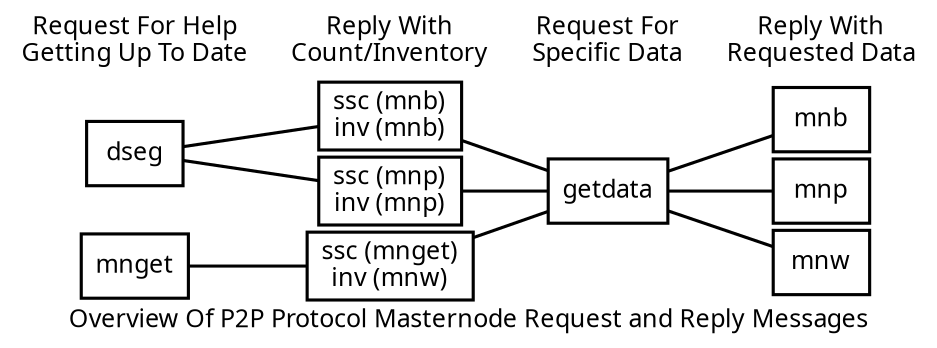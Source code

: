 digraph {

size="6.25";
rankdir=LR
nodesep=0.05;
ranksep=0.1;
splines="false"

edge [ penwidth = 1.75, fontname="Sans", dir="none" ]
node [ penwidth = 1.75, shape = "box", fontname="Sans", ]
graph [ penwidth = 1.75, fontname="Sans" ]

// MN List
dseg -> "ssc (mnb)\ninv (mnb)";
dseg -> "ssc (mnp)\ninv (mnp)";

"ssc (mnb)\ninv (mnb)" -> getdata;
"ssc (mnp)\ninv (mnp)" -> getdata;

getdata -> mnb;
getdata -> mnp;

// MN Payments
mnget -> "ssc (mnget)\ninv (mnw)";

"ssc (mnget)\ninv (mnw)" -> getdata;

getdata -> mnw;

{
    node [ shape = "none" ];
    label1 [ label = "Request For Help\nGetting Up To Date" ];
    label2 [ label = "Reply With\nCount/Inventory" ];
    label3 [ label = "Request For\nSpecific Data" ];
    label4 [ label = "Reply With\nRequested Data" ];

    label1 -> label2 -> label3 -> label4 [style = "invis" ];
}

label = "Overview Of P2P Protocol Masternode Request and Reply Messages"
}
